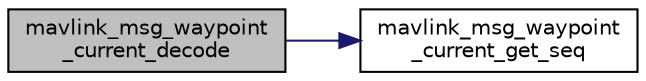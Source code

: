 digraph "mavlink_msg_waypoint_current_decode"
{
 // INTERACTIVE_SVG=YES
  edge [fontname="Helvetica",fontsize="10",labelfontname="Helvetica",labelfontsize="10"];
  node [fontname="Helvetica",fontsize="10",shape=record];
  rankdir="LR";
  Node1 [label="mavlink_msg_waypoint\l_current_decode",height=0.2,width=0.4,color="black", fillcolor="grey75", style="filled" fontcolor="black"];
  Node1 -> Node2 [color="midnightblue",fontsize="10",style="solid",fontname="Helvetica"];
  Node2 [label="mavlink_msg_waypoint\l_current_get_seq",height=0.2,width=0.4,color="black", fillcolor="white", style="filled",URL="$mavlink__msg__waypoint__current_8h.html#a63460989e27d5f9d5fe63c4b23d7c444",tooltip="Send a waypoint_current message. "];
}
